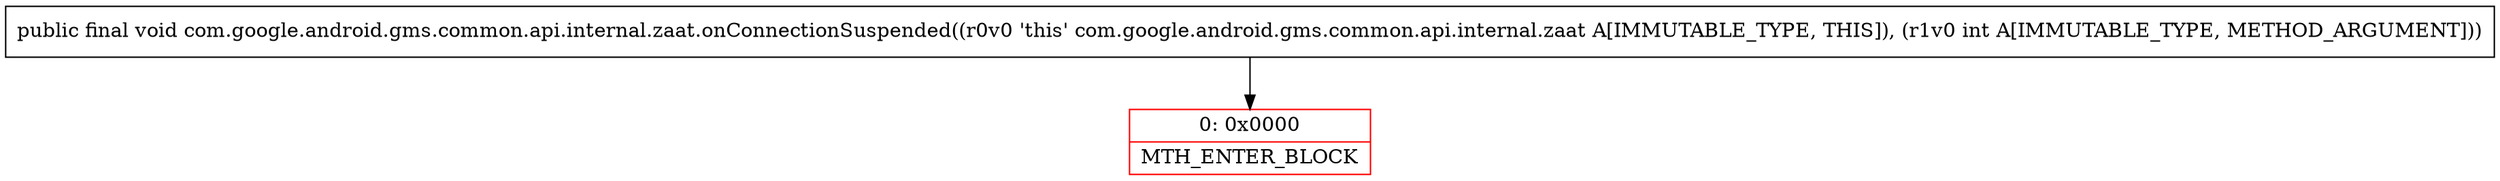 digraph "CFG forcom.google.android.gms.common.api.internal.zaat.onConnectionSuspended(I)V" {
subgraph cluster_Region_2125991956 {
label = "R(0)";
node [shape=record,color=blue];
}
Node_0 [shape=record,color=red,label="{0\:\ 0x0000|MTH_ENTER_BLOCK\l}"];
MethodNode[shape=record,label="{public final void com.google.android.gms.common.api.internal.zaat.onConnectionSuspended((r0v0 'this' com.google.android.gms.common.api.internal.zaat A[IMMUTABLE_TYPE, THIS]), (r1v0 int A[IMMUTABLE_TYPE, METHOD_ARGUMENT])) }"];
MethodNode -> Node_0;
}

